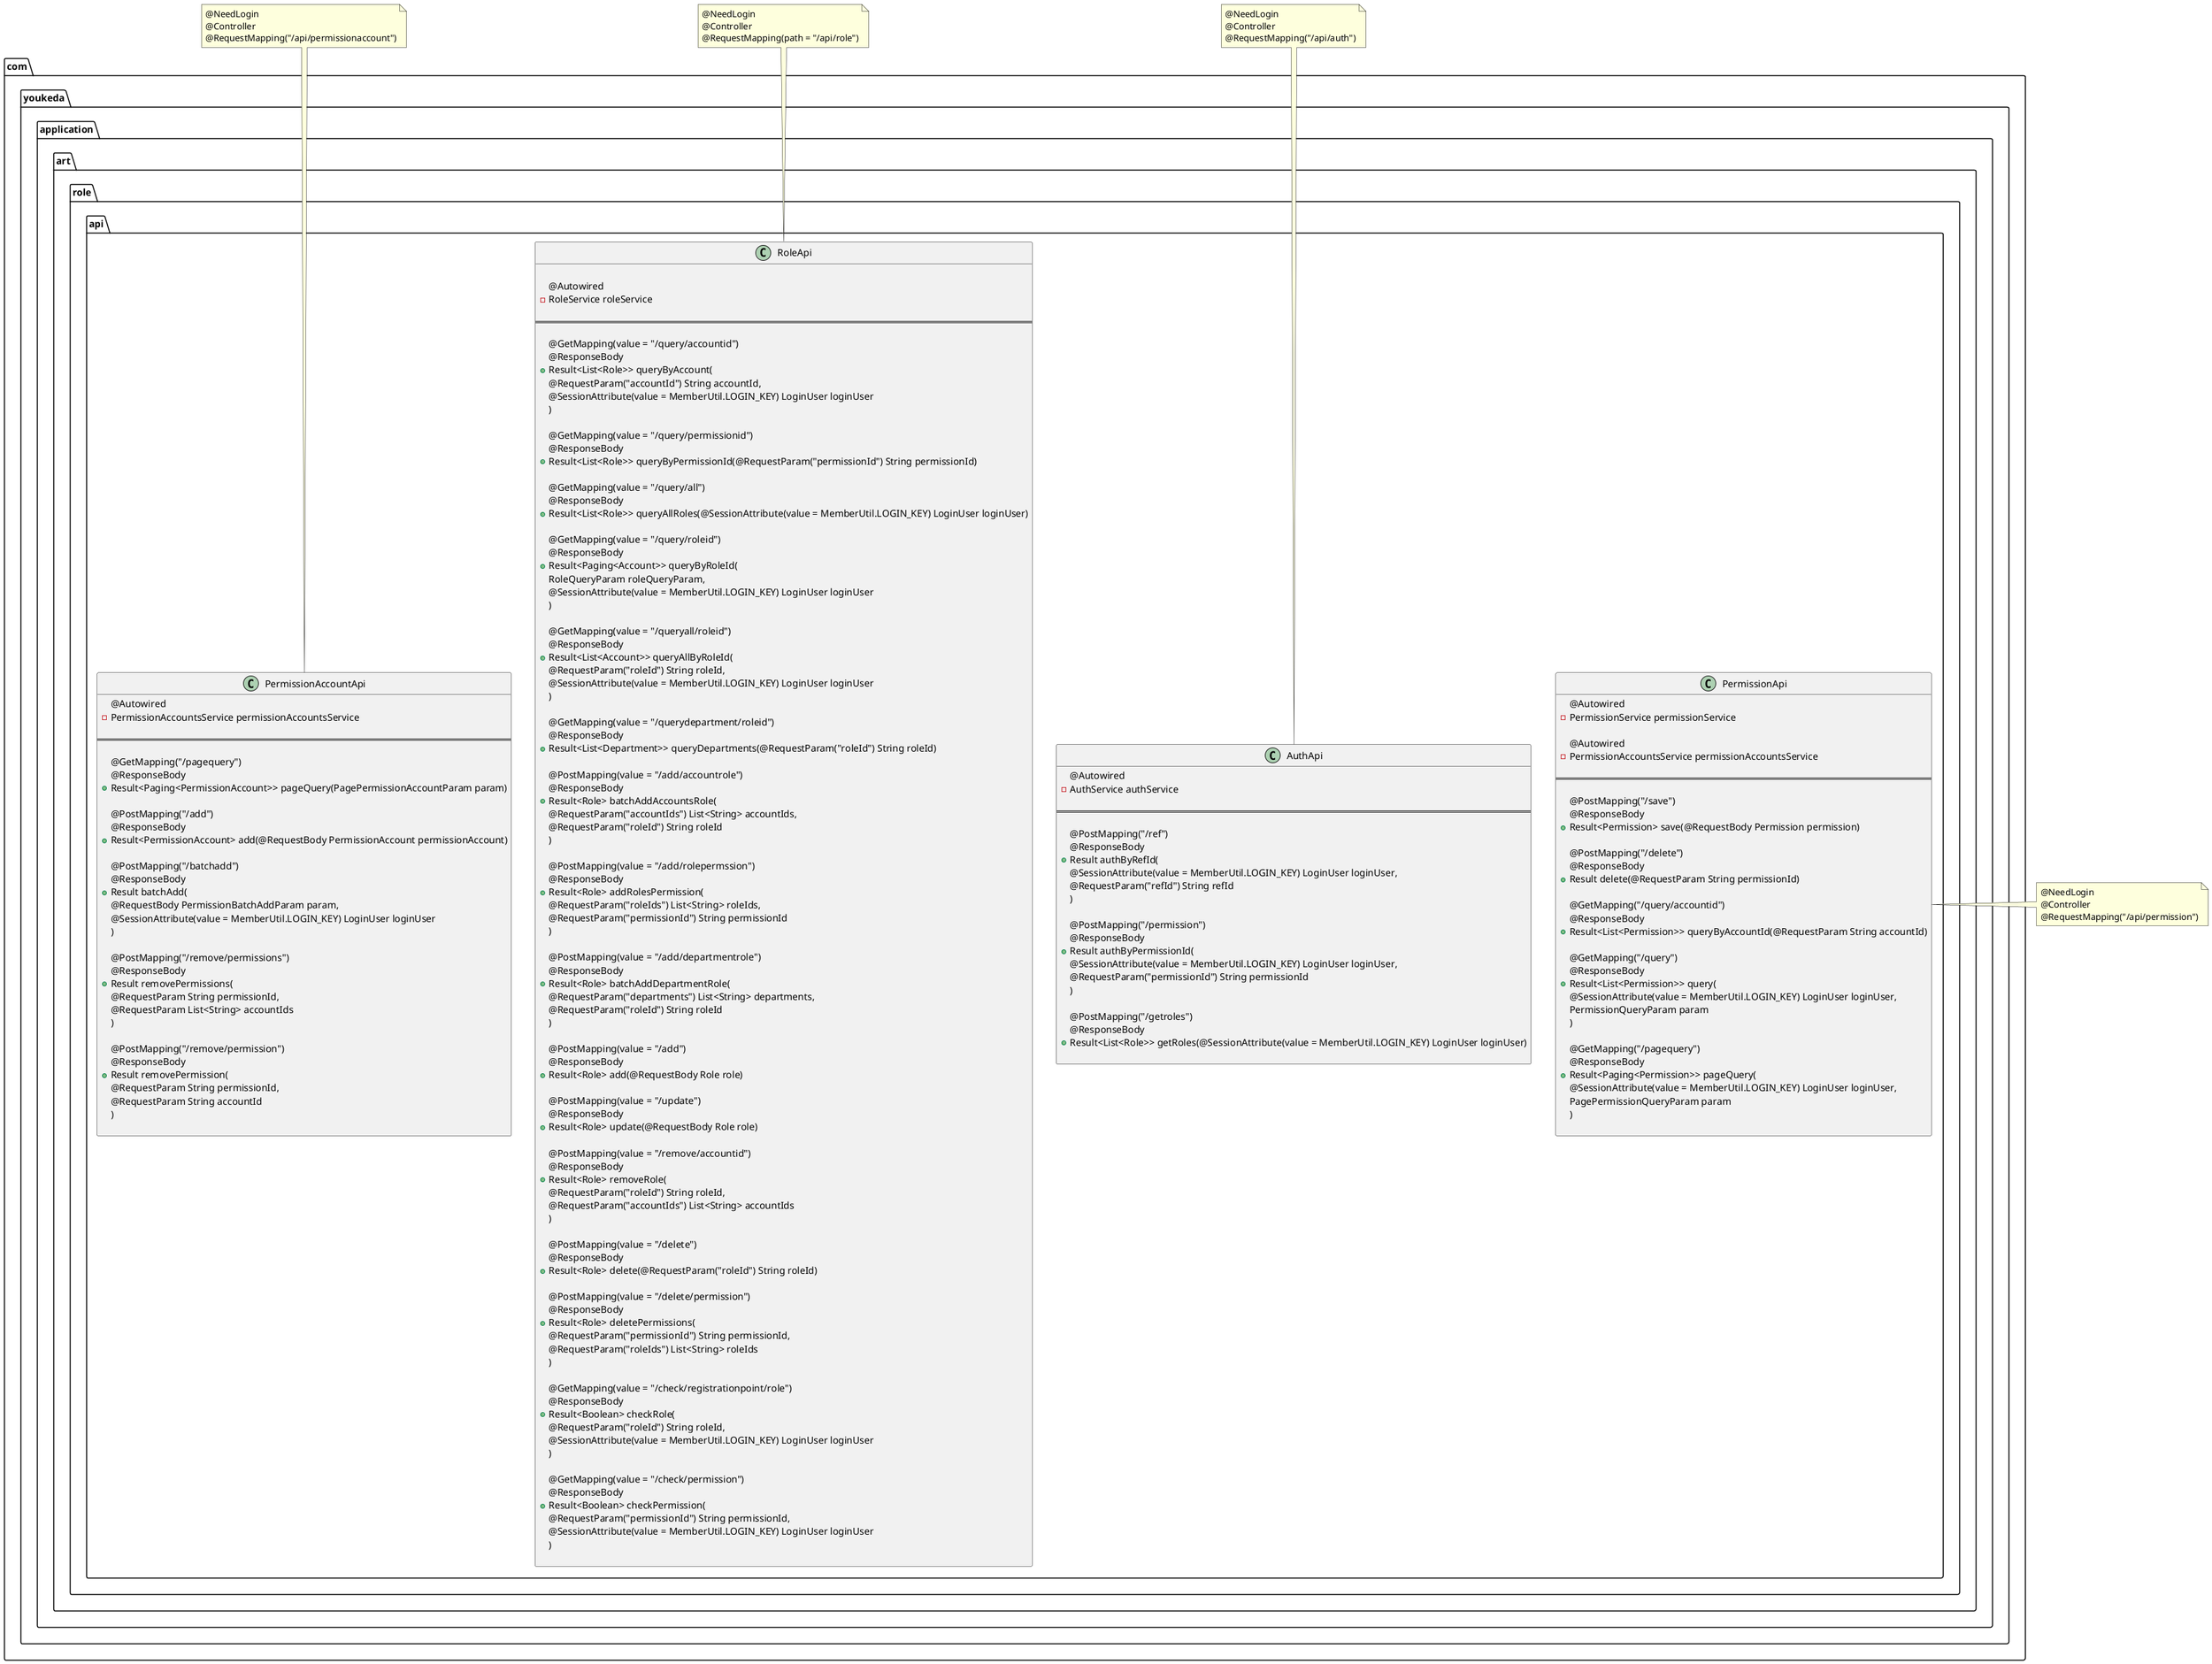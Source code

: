 @startuml
class com.youkeda.application.art.role.api.PermissionApi {
@Autowired
- PermissionService permissionService

@Autowired
- PermissionAccountsService permissionAccountsService

====

@PostMapping("/save")
@ResponseBody
+ Result<Permission> save(@RequestBody Permission permission)

@PostMapping("/delete")
@ResponseBody
+ Result delete(@RequestParam String permissionId)

@GetMapping("/query/accountid")
@ResponseBody
+ Result<List<Permission>> queryByAccountId(@RequestParam String accountId)

@GetMapping("/query")
@ResponseBody
+ Result<List<Permission>> query(
  @SessionAttribute(value = MemberUtil.LOGIN_KEY) LoginUser loginUser,
  PermissionQueryParam param
  )

@GetMapping("/pagequery")
@ResponseBody
+ Result<Paging<Permission>> pageQuery(
  @SessionAttribute(value = MemberUtil.LOGIN_KEY) LoginUser loginUser,
  PagePermissionQueryParam param
  )

}

note right of com.youkeda.application.art.role.api.PermissionApi
@NeedLogin
@Controller
@RequestMapping("/api/permission")
end note

class com.youkeda.application.art.role.api.PermissionAccountApi {
@Autowired
- PermissionAccountsService permissionAccountsService

====

@GetMapping("/pagequery")
@ResponseBody
+ Result<Paging<PermissionAccount>> pageQuery(PagePermissionAccountParam param)

@PostMapping("/add")
@ResponseBody
+ Result<PermissionAccount> add(@RequestBody PermissionAccount permissionAccount)

@PostMapping("/batchadd")
@ResponseBody
+ Result batchAdd(
  @RequestBody PermissionBatchAddParam param,
  @SessionAttribute(value = MemberUtil.LOGIN_KEY) LoginUser loginUser
  )

@PostMapping("/remove/permissions")
@ResponseBody
+ Result removePermissions(
  @RequestParam String permissionId,
  @RequestParam List<String> accountIds
  )

@PostMapping("/remove/permission")
@ResponseBody
+ Result removePermission(
  @RequestParam String permissionId,
  @RequestParam String accountId
  )

}

note top of com.youkeda.application.art.role.api.PermissionAccountApi
@NeedLogin
@Controller
@RequestMapping("/api/permissionaccount")
end note

class com.youkeda.application.art.role.api.RoleApi {

@Autowired
- RoleService roleService

====

@GetMapping(value = "/query/accountid")
@ResponseBody
+ Result<List<Role>> queryByAccount(
  @RequestParam("accountId") String accountId,
  @SessionAttribute(value = MemberUtil.LOGIN_KEY) LoginUser loginUser
  )

@GetMapping(value = "/query/permissionid")
@ResponseBody
+ Result<List<Role>> queryByPermissionId(@RequestParam("permissionId") String permissionId)

@GetMapping(value = "/query/all")
@ResponseBody
+ Result<List<Role>> queryAllRoles(@SessionAttribute(value = MemberUtil.LOGIN_KEY) LoginUser loginUser)

@GetMapping(value = "/query/roleid")
@ResponseBody
+ Result<Paging<Account>> queryByRoleId(
  RoleQueryParam roleQueryParam,
  @SessionAttribute(value = MemberUtil.LOGIN_KEY) LoginUser loginUser
  )

@GetMapping(value = "/queryall/roleid")
@ResponseBody
+ Result<List<Account>> queryAllByRoleId(
  @RequestParam("roleId") String roleId,
  @SessionAttribute(value = MemberUtil.LOGIN_KEY) LoginUser loginUser
  )

@GetMapping(value = "/querydepartment/roleid")
@ResponseBody
+ Result<List<Department>> queryDepartments(@RequestParam("roleId") String roleId)

@PostMapping(value = "/add/accountrole")
@ResponseBody
+ Result<Role> batchAddAccountsRole(
  @RequestParam("accountIds") List<String> accountIds,
  @RequestParam("roleId") String roleId
  )

@PostMapping(value = "/add/rolepermssion")
@ResponseBody
+ Result<Role> addRolesPermission(
  @RequestParam("roleIds") List<String> roleIds,
  @RequestParam("permissionId") String permissionId
  )

@PostMapping(value = "/add/departmentrole")
@ResponseBody
+ Result<Role> batchAddDepartmentRole(
  @RequestParam("departments") List<String> departments,
  @RequestParam("roleId") String roleId
  )

@PostMapping(value = "/add")
@ResponseBody
+ Result<Role> add(@RequestBody Role role)

@PostMapping(value = "/update")
@ResponseBody
+ Result<Role> update(@RequestBody Role role)

@PostMapping(value = "/remove/accountid")
@ResponseBody
+ Result<Role> removeRole(
  @RequestParam("roleId") String roleId,
  @RequestParam("accountIds") List<String> accountIds
  )

@PostMapping(value = "/delete")
@ResponseBody
+ Result<Role> delete(@RequestParam("roleId") String roleId)

@PostMapping(value = "/delete/permission")
@ResponseBody
+ Result<Role> deletePermissions(
  @RequestParam("permissionId") String permissionId,
  @RequestParam("roleIds") List<String> roleIds
  )

@GetMapping(value = "/check/registrationpoint/role")
@ResponseBody
+ Result<Boolean> checkRole(
  @RequestParam("roleId") String roleId,
  @SessionAttribute(value = MemberUtil.LOGIN_KEY) LoginUser loginUser
  )

@GetMapping(value = "/check/permission")
@ResponseBody
+ Result<Boolean> checkPermission(
  @RequestParam("permissionId") String permissionId,
  @SessionAttribute(value = MemberUtil.LOGIN_KEY) LoginUser loginUser
  )

}

note top of com.youkeda.application.art.role.api.RoleApi
@NeedLogin
@Controller
@RequestMapping(path = "/api/role")
end note

class com.youkeda.application.art.role.api.AuthApi {
@Autowired
- AuthService authService

====

@PostMapping("/ref")
@ResponseBody
+ Result authByRefId(
  @SessionAttribute(value = MemberUtil.LOGIN_KEY) LoginUser loginUser,
  @RequestParam("refId") String refId
  )

@PostMapping("/permission")
@ResponseBody
+ Result authByPermissionId(
  @SessionAttribute(value = MemberUtil.LOGIN_KEY) LoginUser loginUser,
  @RequestParam("permissionId") String permissionId
  )

@PostMapping("/getroles")
@ResponseBody
+ Result<List<Role>> getRoles(@SessionAttribute(value = MemberUtil.LOGIN_KEY) LoginUser loginUser)

}

note top of com.youkeda.application.art.role.api.AuthApi
@NeedLogin
@Controller
@RequestMapping("/api/auth")
end note

@enduml